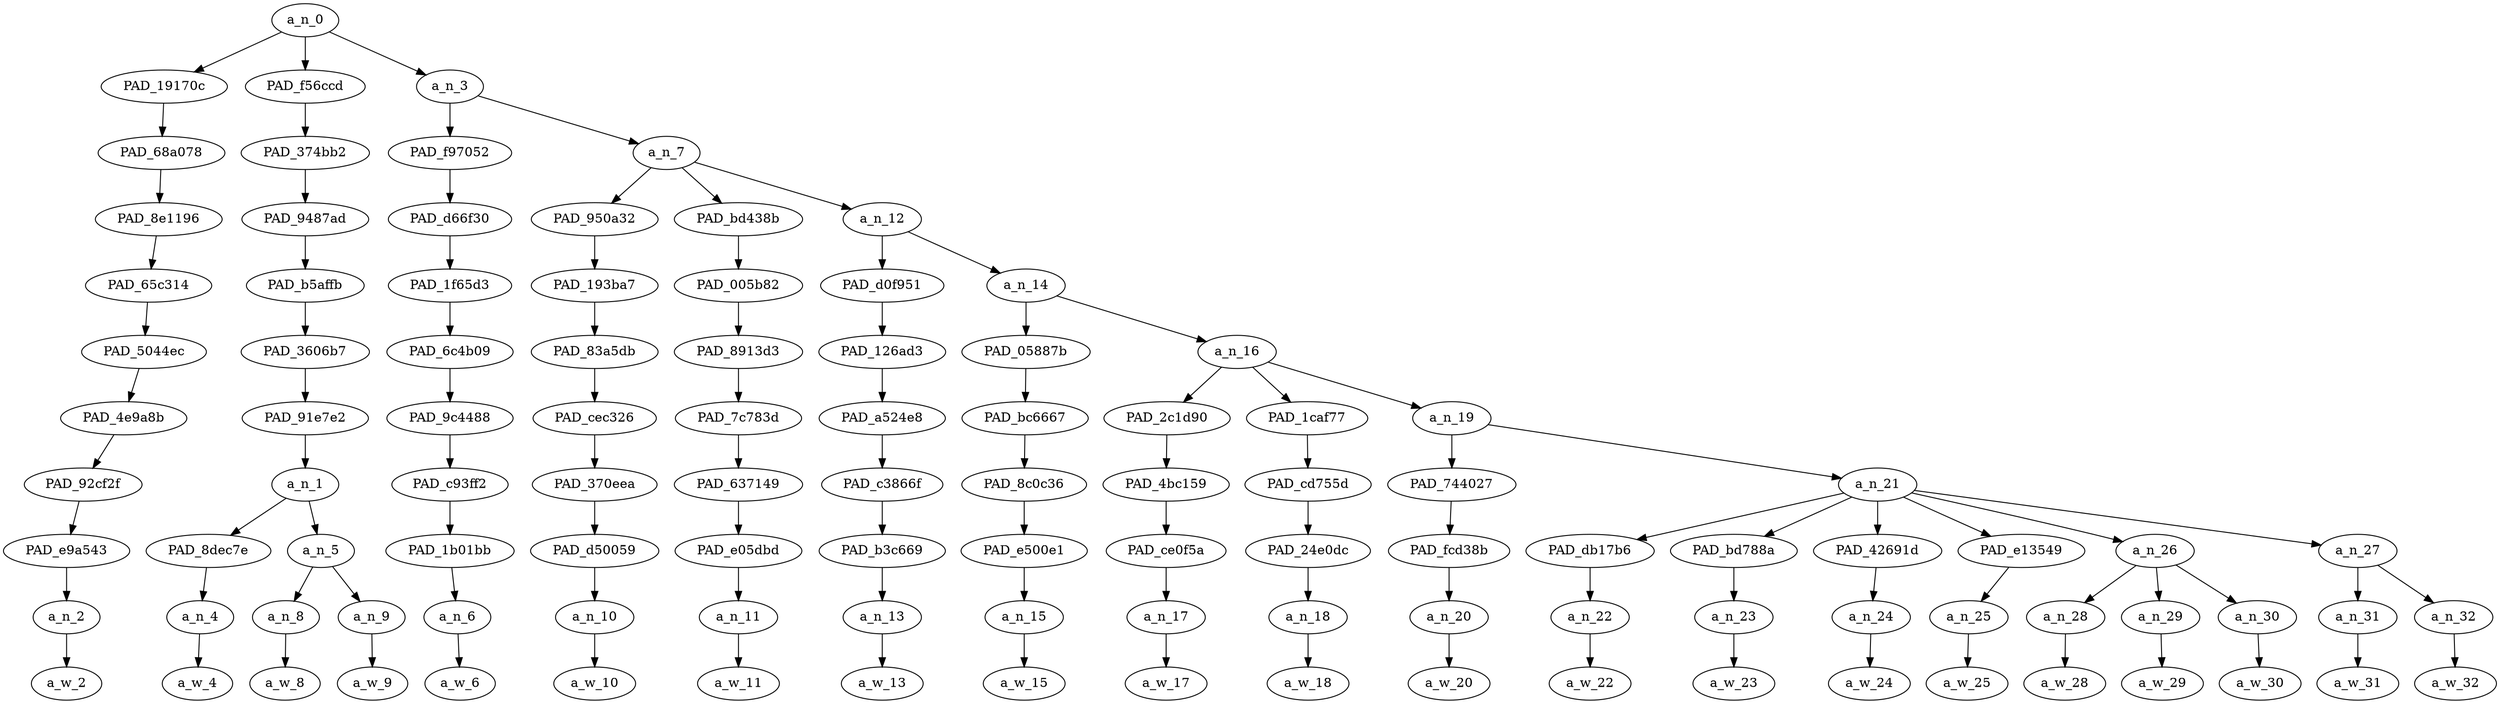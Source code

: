 strict digraph "" {
	a_n_0	[div_dir=1,
		index=0,
		level=10,
		pos="2.9816743827160495,10!",
		text_span="[0, 1, 2, 3, 4, 5, 6, 7, 8, 9, 10, 11, 12, 13, 14, 15, 16, 17, 18, 19, 20]",
		value=0.99999997];
	PAD_19170c	[div_dir=-1,
		index=1,
		level=9,
		pos="3.0,9!",
		text_span="[3]",
		value=0.04334327];
	a_n_0 -> PAD_19170c;
	PAD_f56ccd	[div_dir=1,
		index=0,
		level=9,
		pos="0.75,9!",
		text_span="[0, 1, 2]",
		value=0.14680958];
	a_n_0 -> PAD_f56ccd;
	a_n_3	[div_dir=1,
		index=2,
		level=9,
		pos="5.195023148148149,9!",
		text_span="[4, 5, 6, 7, 8, 9, 10, 11, 12, 13, 14, 15, 16, 17, 18, 19, 20]",
		value=0.80964824];
	a_n_0 -> a_n_3;
	PAD_68a078	[div_dir=-1,
		index=1,
		level=8,
		pos="3.0,8!",
		text_span="[3]",
		value=0.04334327];
	PAD_19170c -> PAD_68a078;
	PAD_8e1196	[div_dir=-1,
		index=1,
		level=7,
		pos="3.0,7!",
		text_span="[3]",
		value=0.04334327];
	PAD_68a078 -> PAD_8e1196;
	PAD_65c314	[div_dir=-1,
		index=1,
		level=6,
		pos="3.0,6!",
		text_span="[3]",
		value=0.04334327];
	PAD_8e1196 -> PAD_65c314;
	PAD_5044ec	[div_dir=-1,
		index=1,
		level=5,
		pos="3.0,5!",
		text_span="[3]",
		value=0.04334327];
	PAD_65c314 -> PAD_5044ec;
	PAD_4e9a8b	[div_dir=-1,
		index=1,
		level=4,
		pos="3.0,4!",
		text_span="[3]",
		value=0.04334327];
	PAD_5044ec -> PAD_4e9a8b;
	PAD_92cf2f	[div_dir=-1,
		index=1,
		level=3,
		pos="3.0,3!",
		text_span="[3]",
		value=0.04334327];
	PAD_4e9a8b -> PAD_92cf2f;
	PAD_e9a543	[div_dir=-1,
		index=2,
		level=2,
		pos="3.0,2!",
		text_span="[3]",
		value=0.04334327];
	PAD_92cf2f -> PAD_e9a543;
	a_n_2	[div_dir=-1,
		index=3,
		level=1,
		pos="3.0,1!",
		text_span="[3]",
		value=0.04334327];
	PAD_e9a543 -> a_n_2;
	a_w_2	[div_dir=0,
		index=3,
		level=0,
		pos="3,0!",
		text_span="[3]",
		value=and];
	a_n_2 -> a_w_2;
	PAD_374bb2	[div_dir=1,
		index=0,
		level=8,
		pos="0.75,8!",
		text_span="[0, 1, 2]",
		value=0.14680958];
	PAD_f56ccd -> PAD_374bb2;
	PAD_9487ad	[div_dir=1,
		index=0,
		level=7,
		pos="0.75,7!",
		text_span="[0, 1, 2]",
		value=0.14680958];
	PAD_374bb2 -> PAD_9487ad;
	PAD_b5affb	[div_dir=1,
		index=0,
		level=6,
		pos="0.75,6!",
		text_span="[0, 1, 2]",
		value=0.14680958];
	PAD_9487ad -> PAD_b5affb;
	PAD_3606b7	[div_dir=1,
		index=0,
		level=5,
		pos="0.75,5!",
		text_span="[0, 1, 2]",
		value=0.14680958];
	PAD_b5affb -> PAD_3606b7;
	PAD_91e7e2	[div_dir=1,
		index=0,
		level=4,
		pos="0.75,4!",
		text_span="[0, 1, 2]",
		value=0.14680958];
	PAD_3606b7 -> PAD_91e7e2;
	a_n_1	[div_dir=1,
		index=0,
		level=3,
		pos="0.75,3!",
		text_span="[0, 1, 2]",
		value=0.14680958];
	PAD_91e7e2 -> a_n_1;
	PAD_8dec7e	[div_dir=-1,
		index=0,
		level=2,
		pos="0.0,2!",
		text_span="[0]",
		value=0.05241139];
	a_n_1 -> PAD_8dec7e;
	a_n_5	[div_dir=1,
		index=1,
		level=2,
		pos="1.5,2!",
		text_span="[1, 2]",
		value=0.09426248];
	a_n_1 -> a_n_5;
	a_n_4	[div_dir=-1,
		index=0,
		level=1,
		pos="0.0,1!",
		text_span="[0]",
		value=0.05241139];
	PAD_8dec7e -> a_n_4;
	a_w_4	[div_dir=0,
		index=0,
		level=0,
		pos="0,0!",
		text_span="[0]",
		value=i];
	a_n_4 -> a_w_4;
	a_n_8	[div_dir=1,
		index=1,
		level=1,
		pos="1.0,1!",
		text_span="[1]",
		value=0.04265404];
	a_n_5 -> a_n_8;
	a_n_9	[div_dir=1,
		index=2,
		level=1,
		pos="2.0,1!",
		text_span="[2]",
		value=0.05124264];
	a_n_5 -> a_n_9;
	a_w_8	[div_dir=0,
		index=1,
		level=0,
		pos="1,0!",
		text_span="[1]",
		value=love];
	a_n_8 -> a_w_8;
	a_w_9	[div_dir=0,
		index=2,
		level=0,
		pos="2,0!",
		text_span="[2]",
		value=relationships];
	a_n_9 -> a_w_9;
	PAD_f97052	[div_dir=1,
		index=2,
		level=8,
		pos="4.0,8!",
		text_span="[4]",
		value=0.02631726];
	a_n_3 -> PAD_f97052;
	a_n_7	[div_dir=1,
		index=3,
		level=8,
		pos="6.390046296296297,8!",
		text_span="[5, 6, 7, 8, 9, 10, 11, 12, 13, 14, 15, 16, 17, 18, 19, 20]",
		value=0.78314658];
	a_n_3 -> a_n_7;
	PAD_d66f30	[div_dir=1,
		index=2,
		level=7,
		pos="4.0,7!",
		text_span="[4]",
		value=0.02631726];
	PAD_f97052 -> PAD_d66f30;
	PAD_1f65d3	[div_dir=1,
		index=2,
		level=6,
		pos="4.0,6!",
		text_span="[4]",
		value=0.02631726];
	PAD_d66f30 -> PAD_1f65d3;
	PAD_6c4b09	[div_dir=1,
		index=2,
		level=5,
		pos="4.0,5!",
		text_span="[4]",
		value=0.02631726];
	PAD_1f65d3 -> PAD_6c4b09;
	PAD_9c4488	[div_dir=1,
		index=2,
		level=4,
		pos="4.0,4!",
		text_span="[4]",
		value=0.02631726];
	PAD_6c4b09 -> PAD_9c4488;
	PAD_c93ff2	[div_dir=1,
		index=2,
		level=3,
		pos="4.0,3!",
		text_span="[4]",
		value=0.02631726];
	PAD_9c4488 -> PAD_c93ff2;
	PAD_1b01bb	[div_dir=1,
		index=3,
		level=2,
		pos="4.0,2!",
		text_span="[4]",
		value=0.02631726];
	PAD_c93ff2 -> PAD_1b01bb;
	a_n_6	[div_dir=1,
		index=4,
		level=1,
		pos="4.0,1!",
		text_span="[4]",
		value=0.02631726];
	PAD_1b01bb -> a_n_6;
	a_w_6	[div_dir=0,
		index=4,
		level=0,
		pos="4,0!",
		text_span="[4]",
		value=i1];
	a_n_6 -> a_w_6;
	PAD_950a32	[div_dir=1,
		index=3,
		level=7,
		pos="5.0,7!",
		text_span="[5]",
		value=0.03074432];
	a_n_7 -> PAD_950a32;
	PAD_bd438b	[div_dir=1,
		index=4,
		level=7,
		pos="6.0,7!",
		text_span="[6]",
		value=0.03154400];
	a_n_7 -> PAD_bd438b;
	a_n_12	[div_dir=1,
		index=5,
		level=7,
		pos="8.17013888888889,7!",
		text_span="[7, 8, 9, 10, 11, 12, 13, 14, 15, 16, 17, 18, 19, 20]",
		value=0.72070989];
	a_n_7 -> a_n_12;
	PAD_193ba7	[div_dir=1,
		index=3,
		level=6,
		pos="5.0,6!",
		text_span="[5]",
		value=0.03074432];
	PAD_950a32 -> PAD_193ba7;
	PAD_83a5db	[div_dir=1,
		index=3,
		level=5,
		pos="5.0,5!",
		text_span="[5]",
		value=0.03074432];
	PAD_193ba7 -> PAD_83a5db;
	PAD_cec326	[div_dir=1,
		index=3,
		level=4,
		pos="5.0,4!",
		text_span="[5]",
		value=0.03074432];
	PAD_83a5db -> PAD_cec326;
	PAD_370eea	[div_dir=1,
		index=3,
		level=3,
		pos="5.0,3!",
		text_span="[5]",
		value=0.03074432];
	PAD_cec326 -> PAD_370eea;
	PAD_d50059	[div_dir=1,
		index=4,
		level=2,
		pos="5.0,2!",
		text_span="[5]",
		value=0.03074432];
	PAD_370eea -> PAD_d50059;
	a_n_10	[div_dir=1,
		index=5,
		level=1,
		pos="5.0,1!",
		text_span="[5]",
		value=0.03074432];
	PAD_d50059 -> a_n_10;
	a_w_10	[div_dir=0,
		index=5,
		level=0,
		pos="5,0!",
		text_span="[5]",
		value=love1];
	a_n_10 -> a_w_10;
	PAD_005b82	[div_dir=1,
		index=4,
		level=6,
		pos="6.0,6!",
		text_span="[6]",
		value=0.03154400];
	PAD_bd438b -> PAD_005b82;
	PAD_8913d3	[div_dir=1,
		index=4,
		level=5,
		pos="6.0,5!",
		text_span="[6]",
		value=0.03154400];
	PAD_005b82 -> PAD_8913d3;
	PAD_7c783d	[div_dir=1,
		index=4,
		level=4,
		pos="6.0,4!",
		text_span="[6]",
		value=0.03154400];
	PAD_8913d3 -> PAD_7c783d;
	PAD_637149	[div_dir=1,
		index=4,
		level=3,
		pos="6.0,3!",
		text_span="[6]",
		value=0.03154400];
	PAD_7c783d -> PAD_637149;
	PAD_e05dbd	[div_dir=1,
		index=5,
		level=2,
		pos="6.0,2!",
		text_span="[6]",
		value=0.03154400];
	PAD_637149 -> PAD_e05dbd;
	a_n_11	[div_dir=1,
		index=6,
		level=1,
		pos="6.0,1!",
		text_span="[6]",
		value=0.03154400];
	PAD_e05dbd -> a_n_11;
	a_w_11	[div_dir=0,
		index=6,
		level=0,
		pos="6,0!",
		text_span="[6]",
		value=love2];
	a_n_11 -> a_w_11;
	PAD_d0f951	[div_dir=-1,
		index=5,
		level=6,
		pos="7.0,6!",
		text_span="[7]",
		value=0.03679624];
	a_n_12 -> PAD_d0f951;
	a_n_14	[div_dir=1,
		index=6,
		level=6,
		pos="9.340277777777779,6!",
		text_span="[8, 9, 10, 11, 12, 13, 14, 15, 16, 17, 18, 19, 20]",
		value=0.68378546];
	a_n_12 -> a_n_14;
	PAD_126ad3	[div_dir=-1,
		index=5,
		level=5,
		pos="7.0,5!",
		text_span="[7]",
		value=0.03679624];
	PAD_d0f951 -> PAD_126ad3;
	PAD_a524e8	[div_dir=-1,
		index=5,
		level=4,
		pos="7.0,4!",
		text_span="[7]",
		value=0.03679624];
	PAD_126ad3 -> PAD_a524e8;
	PAD_c3866f	[div_dir=-1,
		index=5,
		level=3,
		pos="7.0,3!",
		text_span="[7]",
		value=0.03679624];
	PAD_a524e8 -> PAD_c3866f;
	PAD_b3c669	[div_dir=-1,
		index=6,
		level=2,
		pos="7.0,2!",
		text_span="[7]",
		value=0.03679624];
	PAD_c3866f -> PAD_b3c669;
	a_n_13	[div_dir=-1,
		index=7,
		level=1,
		pos="7.0,1!",
		text_span="[7]",
		value=0.03679624];
	PAD_b3c669 -> a_n_13;
	a_w_13	[div_dir=0,
		index=7,
		level=0,
		pos="7,0!",
		text_span="[7]",
		value=🥰];
	a_n_13 -> a_w_13;
	PAD_05887b	[div_dir=1,
		index=6,
		level=5,
		pos="8.0,5!",
		text_span="[8]",
		value=0.02717093];
	a_n_14 -> PAD_05887b;
	a_n_16	[div_dir=1,
		index=7,
		level=5,
		pos="10.680555555555557,5!",
		text_span="[9, 10, 11, 12, 13, 14, 15, 16, 17, 18, 19, 20]",
		value=0.65647229];
	a_n_14 -> a_n_16;
	PAD_bc6667	[div_dir=1,
		index=6,
		level=4,
		pos="8.0,4!",
		text_span="[8]",
		value=0.02717093];
	PAD_05887b -> PAD_bc6667;
	PAD_8c0c36	[div_dir=1,
		index=6,
		level=3,
		pos="8.0,3!",
		text_span="[8]",
		value=0.02717093];
	PAD_bc6667 -> PAD_8c0c36;
	PAD_e500e1	[div_dir=1,
		index=7,
		level=2,
		pos="8.0,2!",
		text_span="[8]",
		value=0.02717093];
	PAD_8c0c36 -> PAD_e500e1;
	a_n_15	[div_dir=1,
		index=8,
		level=1,
		pos="8.0,1!",
		text_span="[8]",
		value=0.02717093];
	PAD_e500e1 -> a_n_15;
	a_w_15	[div_dir=0,
		index=8,
		level=0,
		pos="8,0!",
		text_span="[8]",
		value=can];
	a_n_15 -> a_w_15;
	PAD_2c1d90	[div_dir=1,
		index=7,
		level=4,
		pos="9.0,4!",
		text_span="[9]",
		value=0.05491241];
	a_n_16 -> PAD_2c1d90;
	PAD_1caf77	[div_dir=1,
		index=8,
		level=4,
		pos="10.0,4!",
		text_span="[10]",
		value=0.02223571];
	a_n_16 -> PAD_1caf77;
	a_n_19	[div_dir=1,
		index=9,
		level=4,
		pos="13.041666666666668,4!",
		text_span="[11, 12, 13, 14, 15, 16, 17, 18, 19, 20]",
		value=0.57918629];
	a_n_16 -> a_n_19;
	PAD_4bc159	[div_dir=1,
		index=7,
		level=3,
		pos="9.0,3!",
		text_span="[9]",
		value=0.05491241];
	PAD_2c1d90 -> PAD_4bc159;
	PAD_ce0f5a	[div_dir=1,
		index=8,
		level=2,
		pos="9.0,2!",
		text_span="[9]",
		value=0.05491241];
	PAD_4bc159 -> PAD_ce0f5a;
	a_n_17	[div_dir=1,
		index=9,
		level=1,
		pos="9.0,1!",
		text_span="[9]",
		value=0.05491241];
	PAD_ce0f5a -> a_n_17;
	a_w_17	[div_dir=0,
		index=9,
		level=0,
		pos="9,0!",
		text_span="[9]",
		value=’];
	a_n_17 -> a_w_17;
	PAD_cd755d	[div_dir=1,
		index=8,
		level=3,
		pos="10.0,3!",
		text_span="[10]",
		value=0.02223571];
	PAD_1caf77 -> PAD_cd755d;
	PAD_24e0dc	[div_dir=1,
		index=9,
		level=2,
		pos="10.0,2!",
		text_span="[10]",
		value=0.02223571];
	PAD_cd755d -> PAD_24e0dc;
	a_n_18	[div_dir=1,
		index=10,
		level=1,
		pos="10.0,1!",
		text_span="[10]",
		value=0.02223571];
	PAD_24e0dc -> a_n_18;
	a_w_18	[div_dir=0,
		index=10,
		level=0,
		pos="10,0!",
		text_span="[10]",
		value=t];
	a_n_18 -> a_w_18;
	PAD_744027	[div_dir=-1,
		index=9,
		level=3,
		pos="11.0,3!",
		text_span="[11]",
		value=0.03436971];
	a_n_19 -> PAD_744027;
	a_n_21	[div_dir=1,
		index=10,
		level=3,
		pos="15.083333333333334,3!",
		text_span="[12, 13, 14, 15, 16, 17, 18, 19, 20]",
		value=0.54480150];
	a_n_19 -> a_n_21;
	PAD_fcd38b	[div_dir=-1,
		index=10,
		level=2,
		pos="11.0,2!",
		text_span="[11]",
		value=0.03436971];
	PAD_744027 -> PAD_fcd38b;
	a_n_20	[div_dir=-1,
		index=11,
		level=1,
		pos="11.0,1!",
		text_span="[11]",
		value=0.03436971];
	PAD_fcd38b -> a_n_20;
	a_w_20	[div_dir=0,
		index=11,
		level=0,
		pos="11,0!",
		text_span="[11]",
		value=believe];
	a_n_20 -> a_w_20;
	PAD_db17b6	[div_dir=1,
		index=11,
		level=2,
		pos="12.0,2!",
		text_span="[12]",
		value=0.02230945];
	a_n_21 -> PAD_db17b6;
	PAD_bd788a	[div_dir=1,
		index=12,
		level=2,
		pos="13.0,2!",
		text_span="[13]",
		value=0.05623919];
	a_n_21 -> PAD_bd788a;
	PAD_42691d	[div_dir=1,
		index=13,
		level=2,
		pos="14.0,2!",
		text_span="[14]",
		value=0.02902162];
	a_n_21 -> PAD_42691d;
	PAD_e13549	[div_dir=1,
		index=14,
		level=2,
		pos="15.0,2!",
		text_span="[15]",
		value=0.04824013];
	a_n_21 -> PAD_e13549;
	a_n_26	[div_dir=1,
		index=15,
		level=2,
		pos="17.0,2!",
		text_span="[16, 17, 18]",
		value=0.12724471];
	a_n_21 -> a_n_26;
	a_n_27	[div_dir=-1,
		index=16,
		level=2,
		pos="19.5,2!",
		text_span="[19, 20]",
		value=0.26171110];
	a_n_21 -> a_n_27;
	a_n_22	[div_dir=1,
		index=12,
		level=1,
		pos="12.0,1!",
		text_span="[12]",
		value=0.02230945];
	PAD_db17b6 -> a_n_22;
	a_w_22	[div_dir=0,
		index=12,
		level=0,
		pos="12,0!",
		text_span="[12]",
		value=i2];
	a_n_22 -> a_w_22;
	a_n_23	[div_dir=1,
		index=13,
		level=1,
		pos="13.0,1!",
		text_span="[13]",
		value=0.05623919];
	PAD_bd788a -> a_n_23;
	a_w_23	[div_dir=0,
		index=13,
		level=0,
		pos="13,0!",
		text_span="[13]",
		value=’1];
	a_n_23 -> a_w_23;
	a_n_24	[div_dir=1,
		index=14,
		level=1,
		pos="14.0,1!",
		text_span="[14]",
		value=0.02902162];
	PAD_42691d -> a_n_24;
	a_w_24	[div_dir=0,
		index=14,
		level=0,
		pos="14,0!",
		text_span="[14]",
		value=m];
	a_n_24 -> a_w_24;
	a_n_25	[div_dir=1,
		index=15,
		level=1,
		pos="15.0,1!",
		text_span="[15]",
		value=0.04824013];
	PAD_e13549 -> a_n_25;
	a_w_25	[div_dir=0,
		index=15,
		level=0,
		pos="15,0!",
		text_span="[15]",
		value=single];
	a_n_25 -> a_w_25;
	a_n_28	[div_dir=1,
		index=16,
		level=1,
		pos="16.0,1!",
		text_span="[16]",
		value=0.03308137];
	a_n_26 -> a_n_28;
	a_n_29	[div_dir=1,
		index=17,
		level=1,
		pos="17.0,1!",
		text_span="[17]",
		value=0.04743896];
	a_n_26 -> a_n_29;
	a_n_30	[div_dir=1,
		index=18,
		level=1,
		pos="18.0,1!",
		text_span="[18]",
		value=0.04659449];
	a_n_26 -> a_n_30;
	a_w_28	[div_dir=0,
		index=16,
		level=0,
		pos="16,0!",
		text_span="[16]",
		value=this];
	a_n_28 -> a_w_28;
	a_w_29	[div_dir=0,
		index=17,
		level=0,
		pos="17,0!",
		text_span="[17]",
		value=v];
	a_n_29 -> a_w_29;
	a_w_30	[div_dir=0,
		index=18,
		level=0,
		pos="18,0!",
		text_span="[18]",
		value=day];
	a_n_30 -> a_w_30;
	a_n_31	[div_dir=1,
		index=19,
		level=1,
		pos="19.0,1!",
		text_span="[19]",
		value=0.09193570];
	a_n_27 -> a_n_31;
	a_n_32	[div_dir=-1,
		index=20,
		level=1,
		pos="20.0,1!",
		text_span="[20]",
		value=0.16925043];
	a_n_27 -> a_n_32;
	a_w_31	[div_dir=0,
		index=19,
		level=0,
		pos="19,0!",
		text_span="[19]",
		value=how];
	a_n_31 -> a_w_31;
	a_w_32	[div_dir=0,
		index=20,
		level=0,
		pos="20,0!",
		text_span="[20]",
		value=ghetto];
	a_n_32 -> a_w_32;
}

